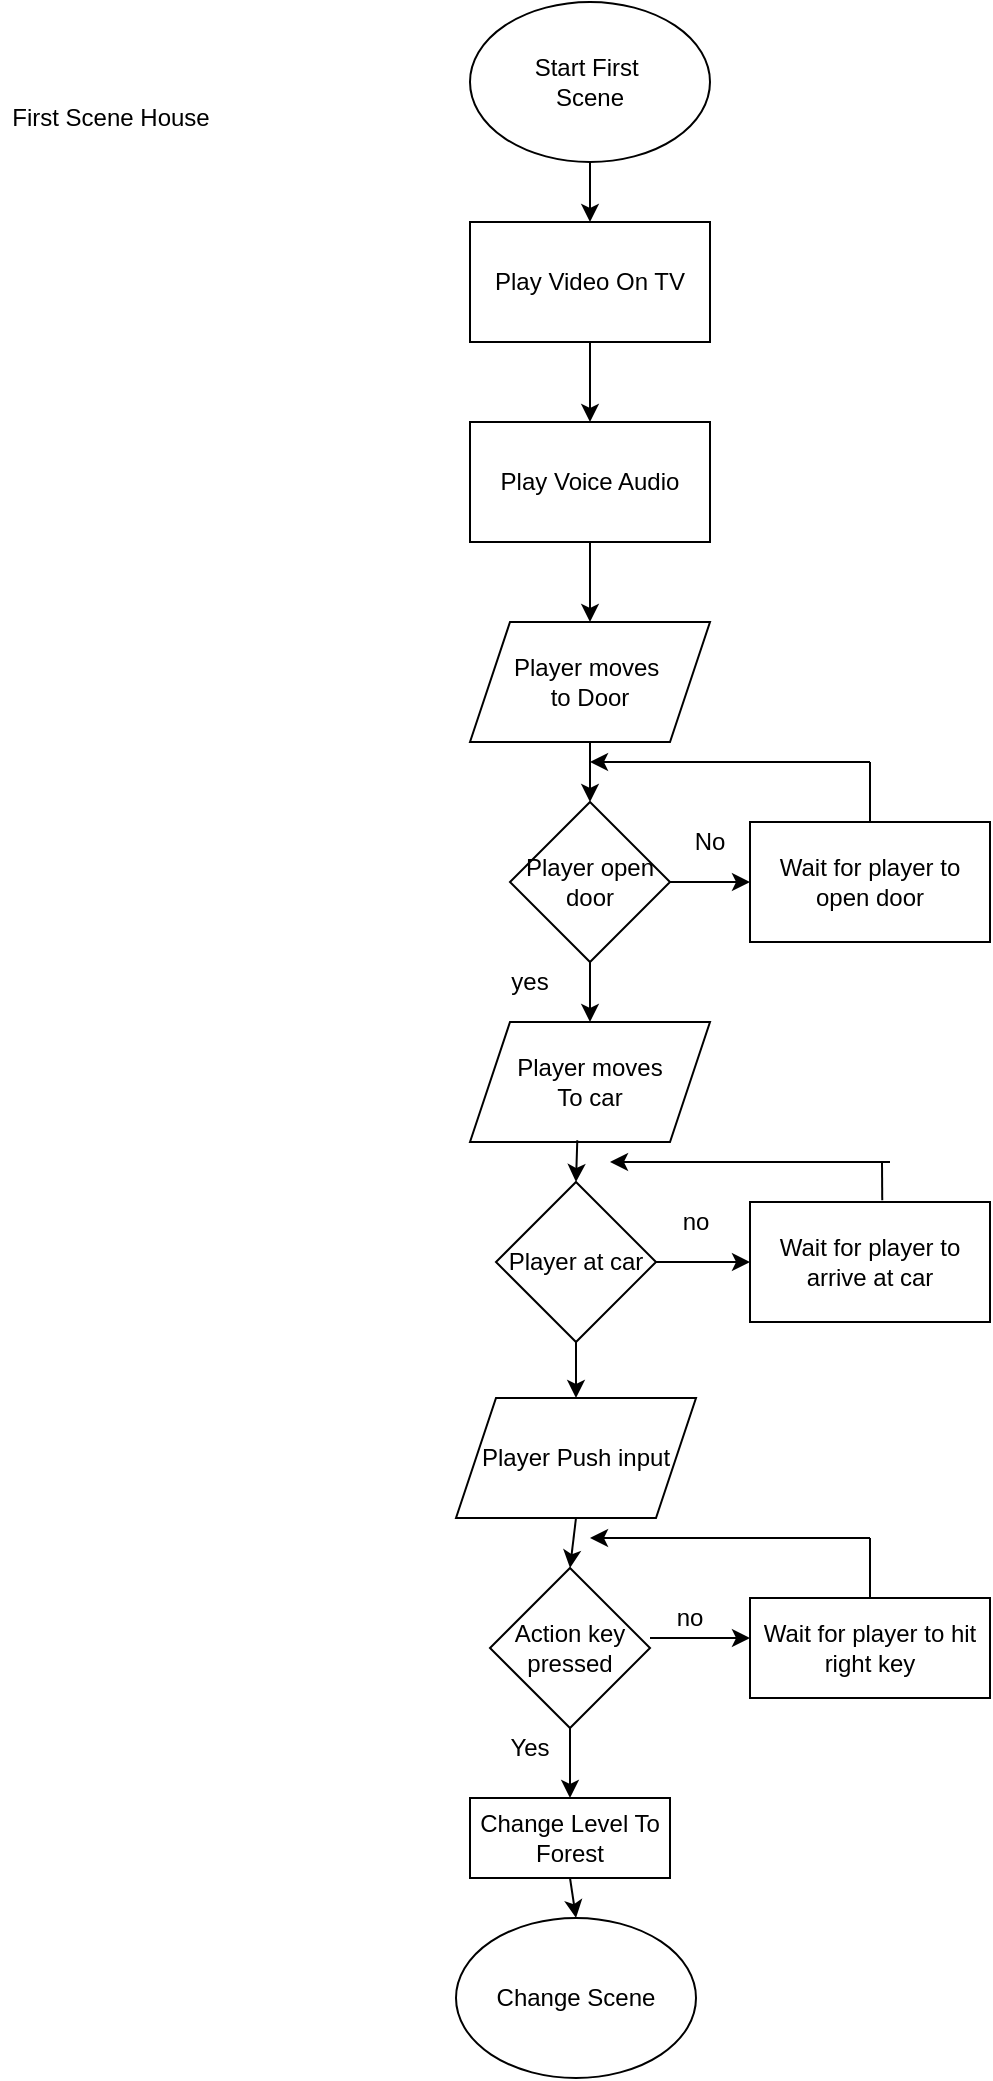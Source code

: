 <mxfile version="13.6.3" type="github" pages="2">
  <diagram name="Page-1" id="c7558073-3199-34d8-9f00-42111426c3f3">
    <mxGraphModel dx="775" dy="2898" grid="1" gridSize="10" guides="1" tooltips="1" connect="1" arrows="1" fold="1" page="1" pageScale="1" pageWidth="826" pageHeight="1169" background="#ffffff" math="0" shadow="0">
      <root>
        <mxCell id="0" />
        <mxCell id="1" parent="0" />
        <mxCell id="XMxbK8WsTa2ADnXvfVdc-96" value="Start First&amp;nbsp;&lt;br&gt;Scene" style="ellipse;whiteSpace=wrap;html=1;" vertex="1" parent="1">
          <mxGeometry x="300" y="-2338" width="120" height="80" as="geometry" />
        </mxCell>
        <mxCell id="XMxbK8WsTa2ADnXvfVdc-98" value="Play Video On TV" style="rounded=0;whiteSpace=wrap;html=1;" vertex="1" parent="1">
          <mxGeometry x="300" y="-2228" width="120" height="60" as="geometry" />
        </mxCell>
        <mxCell id="XMxbK8WsTa2ADnXvfVdc-99" value="" style="endArrow=classic;html=1;exitX=0.5;exitY=1;exitDx=0;exitDy=0;" edge="1" parent="1" source="XMxbK8WsTa2ADnXvfVdc-96">
          <mxGeometry width="50" height="50" relative="1" as="geometry">
            <mxPoint x="360" y="-2258" as="sourcePoint" />
            <mxPoint x="360" y="-2228" as="targetPoint" />
          </mxGeometry>
        </mxCell>
        <mxCell id="XMxbK8WsTa2ADnXvfVdc-100" value="" style="endArrow=classic;html=1;exitX=0.5;exitY=1;exitDx=0;exitDy=0;entryX=0.5;entryY=0;entryDx=0;entryDy=0;" edge="1" parent="1" source="XMxbK8WsTa2ADnXvfVdc-98" target="XMxbK8WsTa2ADnXvfVdc-101">
          <mxGeometry width="50" height="50" relative="1" as="geometry">
            <mxPoint x="380" y="-2098" as="sourcePoint" />
            <mxPoint x="360" y="-2088" as="targetPoint" />
          </mxGeometry>
        </mxCell>
        <mxCell id="XMxbK8WsTa2ADnXvfVdc-101" value="Play Voice Audio&lt;br&gt;" style="rounded=0;whiteSpace=wrap;html=1;" vertex="1" parent="1">
          <mxGeometry x="300" y="-2128" width="120" height="60" as="geometry" />
        </mxCell>
        <mxCell id="XMxbK8WsTa2ADnXvfVdc-103" value="" style="endArrow=classic;html=1;exitX=0.5;exitY=1;exitDx=0;exitDy=0;" edge="1" parent="1" source="XMxbK8WsTa2ADnXvfVdc-101">
          <mxGeometry width="50" height="50" relative="1" as="geometry">
            <mxPoint x="380" y="-2028" as="sourcePoint" />
            <mxPoint x="360" y="-2028" as="targetPoint" />
          </mxGeometry>
        </mxCell>
        <mxCell id="XMxbK8WsTa2ADnXvfVdc-104" value="Player moves&amp;nbsp;&lt;br&gt;to Door" style="shape=parallelogram;perimeter=parallelogramPerimeter;whiteSpace=wrap;html=1;fixedSize=1;" vertex="1" parent="1">
          <mxGeometry x="300" y="-2028" width="120" height="60" as="geometry" />
        </mxCell>
        <mxCell id="XMxbK8WsTa2ADnXvfVdc-105" value="" style="endArrow=classic;html=1;exitX=0.5;exitY=1;exitDx=0;exitDy=0;" edge="1" parent="1" source="XMxbK8WsTa2ADnXvfVdc-104">
          <mxGeometry width="50" height="50" relative="1" as="geometry">
            <mxPoint x="330" y="-1918" as="sourcePoint" />
            <mxPoint x="360" y="-1938" as="targetPoint" />
          </mxGeometry>
        </mxCell>
        <mxCell id="XMxbK8WsTa2ADnXvfVdc-106" value="Player open&lt;br&gt;door" style="rhombus;whiteSpace=wrap;html=1;" vertex="1" parent="1">
          <mxGeometry x="320" y="-1938" width="80" height="80" as="geometry" />
        </mxCell>
        <mxCell id="XMxbK8WsTa2ADnXvfVdc-107" value="" style="endArrow=classic;html=1;exitX=1;exitY=0.5;exitDx=0;exitDy=0;entryX=0;entryY=0.5;entryDx=0;entryDy=0;" edge="1" parent="1" source="XMxbK8WsTa2ADnXvfVdc-106" target="XMxbK8WsTa2ADnXvfVdc-110">
          <mxGeometry width="50" height="50" relative="1" as="geometry">
            <mxPoint x="320" y="-1818" as="sourcePoint" />
            <mxPoint x="420" y="-1898" as="targetPoint" />
          </mxGeometry>
        </mxCell>
        <mxCell id="XMxbK8WsTa2ADnXvfVdc-109" value="No&lt;br&gt;" style="text;html=1;strokeColor=none;fillColor=none;align=center;verticalAlign=middle;whiteSpace=wrap;rounded=0;" vertex="1" parent="1">
          <mxGeometry x="400" y="-1928" width="40" height="20" as="geometry" />
        </mxCell>
        <mxCell id="XMxbK8WsTa2ADnXvfVdc-110" value="Wait for player to open door&lt;br&gt;" style="rounded=0;whiteSpace=wrap;html=1;" vertex="1" parent="1">
          <mxGeometry x="440" y="-1928" width="120" height="60" as="geometry" />
        </mxCell>
        <mxCell id="XMxbK8WsTa2ADnXvfVdc-112" value="" style="endArrow=none;html=1;exitX=0.5;exitY=0;exitDx=0;exitDy=0;" edge="1" parent="1" source="XMxbK8WsTa2ADnXvfVdc-110">
          <mxGeometry width="50" height="50" relative="1" as="geometry">
            <mxPoint x="380" y="-1978" as="sourcePoint" />
            <mxPoint x="500" y="-1958" as="targetPoint" />
          </mxGeometry>
        </mxCell>
        <mxCell id="XMxbK8WsTa2ADnXvfVdc-113" value="" style="endArrow=classic;html=1;" edge="1" parent="1">
          <mxGeometry width="50" height="50" relative="1" as="geometry">
            <mxPoint x="500" y="-1958" as="sourcePoint" />
            <mxPoint x="360" y="-1958" as="targetPoint" />
          </mxGeometry>
        </mxCell>
        <mxCell id="XMxbK8WsTa2ADnXvfVdc-114" value="" style="endArrow=classic;html=1;exitX=0.5;exitY=1;exitDx=0;exitDy=0;" edge="1" parent="1" source="XMxbK8WsTa2ADnXvfVdc-106">
          <mxGeometry width="50" height="50" relative="1" as="geometry">
            <mxPoint x="340" y="-1808" as="sourcePoint" />
            <mxPoint x="360" y="-1828" as="targetPoint" />
          </mxGeometry>
        </mxCell>
        <mxCell id="XMxbK8WsTa2ADnXvfVdc-115" value="yes" style="text;html=1;strokeColor=none;fillColor=none;align=center;verticalAlign=middle;whiteSpace=wrap;rounded=0;" vertex="1" parent="1">
          <mxGeometry x="310" y="-1858" width="40" height="20" as="geometry" />
        </mxCell>
        <mxCell id="XMxbK8WsTa2ADnXvfVdc-116" value="Player moves&lt;br&gt;To car&lt;br&gt;" style="shape=parallelogram;perimeter=parallelogramPerimeter;whiteSpace=wrap;html=1;fixedSize=1;" vertex="1" parent="1">
          <mxGeometry x="300" y="-1828" width="120" height="60" as="geometry" />
        </mxCell>
        <mxCell id="XMxbK8WsTa2ADnXvfVdc-117" value="Player at car&lt;br&gt;" style="rhombus;whiteSpace=wrap;html=1;" vertex="1" parent="1">
          <mxGeometry x="313" y="-1748" width="80" height="80" as="geometry" />
        </mxCell>
        <mxCell id="XMxbK8WsTa2ADnXvfVdc-118" value="" style="endArrow=classic;html=1;exitX=0.447;exitY=0.986;exitDx=0;exitDy=0;exitPerimeter=0;entryX=0.5;entryY=0;entryDx=0;entryDy=0;" edge="1" parent="1" source="XMxbK8WsTa2ADnXvfVdc-116" target="XMxbK8WsTa2ADnXvfVdc-117">
          <mxGeometry width="50" height="50" relative="1" as="geometry">
            <mxPoint x="350" y="-1718" as="sourcePoint" />
            <mxPoint x="400" y="-1768" as="targetPoint" />
          </mxGeometry>
        </mxCell>
        <mxCell id="XMxbK8WsTa2ADnXvfVdc-119" value="no&lt;br&gt;" style="text;html=1;strokeColor=none;fillColor=none;align=center;verticalAlign=middle;whiteSpace=wrap;rounded=0;" vertex="1" parent="1">
          <mxGeometry x="393" y="-1738" width="40" height="20" as="geometry" />
        </mxCell>
        <mxCell id="XMxbK8WsTa2ADnXvfVdc-120" value="" style="endArrow=classic;html=1;exitX=1;exitY=0.5;exitDx=0;exitDy=0;" edge="1" parent="1" source="XMxbK8WsTa2ADnXvfVdc-117">
          <mxGeometry width="50" height="50" relative="1" as="geometry">
            <mxPoint x="400" y="-1668" as="sourcePoint" />
            <mxPoint x="440" y="-1708" as="targetPoint" />
          </mxGeometry>
        </mxCell>
        <mxCell id="XMxbK8WsTa2ADnXvfVdc-121" value="Wait for player to arrive at car" style="rounded=0;whiteSpace=wrap;html=1;" vertex="1" parent="1">
          <mxGeometry x="440" y="-1738" width="120" height="60" as="geometry" />
        </mxCell>
        <mxCell id="XMxbK8WsTa2ADnXvfVdc-122" value="" style="endArrow=none;html=1;exitX=0.551;exitY=-0.014;exitDx=0;exitDy=0;exitPerimeter=0;" edge="1" parent="1" source="XMxbK8WsTa2ADnXvfVdc-121">
          <mxGeometry width="50" height="50" relative="1" as="geometry">
            <mxPoint x="380" y="-1678" as="sourcePoint" />
            <mxPoint x="506" y="-1758" as="targetPoint" />
          </mxGeometry>
        </mxCell>
        <mxCell id="XMxbK8WsTa2ADnXvfVdc-123" value="" style="endArrow=classic;html=1;" edge="1" parent="1">
          <mxGeometry width="50" height="50" relative="1" as="geometry">
            <mxPoint x="510" y="-1758" as="sourcePoint" />
            <mxPoint x="370" y="-1758" as="targetPoint" />
          </mxGeometry>
        </mxCell>
        <mxCell id="XMxbK8WsTa2ADnXvfVdc-124" value="First Scene House&lt;br&gt;" style="text;html=1;align=center;verticalAlign=middle;resizable=0;points=[];autosize=1;" vertex="1" parent="1">
          <mxGeometry x="65" y="-2290" width="110" height="20" as="geometry" />
        </mxCell>
        <mxCell id="XMxbK8WsTa2ADnXvfVdc-125" value="" style="endArrow=classic;html=1;exitX=0.5;exitY=1;exitDx=0;exitDy=0;" edge="1" parent="1" source="XMxbK8WsTa2ADnXvfVdc-117">
          <mxGeometry width="50" height="50" relative="1" as="geometry">
            <mxPoint x="410" y="-1770" as="sourcePoint" />
            <mxPoint x="353" y="-1640" as="targetPoint" />
          </mxGeometry>
        </mxCell>
        <mxCell id="XMxbK8WsTa2ADnXvfVdc-127" value="Player Push input&lt;br&gt;" style="shape=parallelogram;perimeter=parallelogramPerimeter;whiteSpace=wrap;html=1;fixedSize=1;" vertex="1" parent="1">
          <mxGeometry x="293" y="-1640" width="120" height="60" as="geometry" />
        </mxCell>
        <mxCell id="XMxbK8WsTa2ADnXvfVdc-128" value="Action key pressed&lt;br&gt;" style="rhombus;whiteSpace=wrap;html=1;" vertex="1" parent="1">
          <mxGeometry x="310" y="-1555" width="80" height="80" as="geometry" />
        </mxCell>
        <mxCell id="XMxbK8WsTa2ADnXvfVdc-129" value="" style="endArrow=classic;html=1;exitX=0.5;exitY=1;exitDx=0;exitDy=0;entryX=0.5;entryY=0;entryDx=0;entryDy=0;" edge="1" parent="1" source="XMxbK8WsTa2ADnXvfVdc-127" target="XMxbK8WsTa2ADnXvfVdc-128">
          <mxGeometry width="50" height="50" relative="1" as="geometry">
            <mxPoint x="340" y="-1530" as="sourcePoint" />
            <mxPoint x="350" y="-1560" as="targetPoint" />
          </mxGeometry>
        </mxCell>
        <mxCell id="XMxbK8WsTa2ADnXvfVdc-130" value="no&lt;br&gt;" style="text;html=1;strokeColor=none;fillColor=none;align=center;verticalAlign=middle;whiteSpace=wrap;rounded=0;" vertex="1" parent="1">
          <mxGeometry x="390" y="-1540" width="40" height="20" as="geometry" />
        </mxCell>
        <mxCell id="XMxbK8WsTa2ADnXvfVdc-131" value="" style="endArrow=classic;html=1;exitX=0;exitY=1;exitDx=0;exitDy=0;" edge="1" parent="1" source="XMxbK8WsTa2ADnXvfVdc-130">
          <mxGeometry width="50" height="50" relative="1" as="geometry">
            <mxPoint x="400" y="-1470" as="sourcePoint" />
            <mxPoint x="440" y="-1520" as="targetPoint" />
          </mxGeometry>
        </mxCell>
        <mxCell id="XMxbK8WsTa2ADnXvfVdc-132" value="Wait for player to hit right key" style="rounded=0;whiteSpace=wrap;html=1;" vertex="1" parent="1">
          <mxGeometry x="440" y="-1540" width="120" height="50" as="geometry" />
        </mxCell>
        <mxCell id="XMxbK8WsTa2ADnXvfVdc-133" value="" style="endArrow=none;html=1;exitX=0.5;exitY=0;exitDx=0;exitDy=0;" edge="1" parent="1" source="XMxbK8WsTa2ADnXvfVdc-132">
          <mxGeometry width="50" height="50" relative="1" as="geometry">
            <mxPoint x="470" y="-1540" as="sourcePoint" />
            <mxPoint x="500" y="-1570" as="targetPoint" />
          </mxGeometry>
        </mxCell>
        <mxCell id="XMxbK8WsTa2ADnXvfVdc-134" value="" style="endArrow=classic;html=1;" edge="1" parent="1">
          <mxGeometry width="50" height="50" relative="1" as="geometry">
            <mxPoint x="500" y="-1570" as="sourcePoint" />
            <mxPoint x="360" y="-1570" as="targetPoint" />
          </mxGeometry>
        </mxCell>
        <mxCell id="XMxbK8WsTa2ADnXvfVdc-135" value="Yes" style="text;html=1;strokeColor=none;fillColor=none;align=center;verticalAlign=middle;whiteSpace=wrap;rounded=0;" vertex="1" parent="1">
          <mxGeometry x="310" y="-1475" width="40" height="20" as="geometry" />
        </mxCell>
        <mxCell id="XMxbK8WsTa2ADnXvfVdc-136" value="" style="endArrow=classic;html=1;" edge="1" parent="1">
          <mxGeometry width="50" height="50" relative="1" as="geometry">
            <mxPoint x="350" y="-1475" as="sourcePoint" />
            <mxPoint x="350" y="-1440" as="targetPoint" />
          </mxGeometry>
        </mxCell>
        <mxCell id="XMxbK8WsTa2ADnXvfVdc-137" value="Change Level To Forest&lt;br&gt;" style="rounded=0;whiteSpace=wrap;html=1;" vertex="1" parent="1">
          <mxGeometry x="300" y="-1440" width="100" height="40" as="geometry" />
        </mxCell>
        <mxCell id="J2BOZcWo1bYDgacf_RLs-2" value="Change Scene&lt;br&gt;" style="ellipse;whiteSpace=wrap;html=1;" vertex="1" parent="1">
          <mxGeometry x="293" y="-1380" width="120" height="80" as="geometry" />
        </mxCell>
        <mxCell id="J2BOZcWo1bYDgacf_RLs-3" value="" style="endArrow=classic;html=1;exitX=0.5;exitY=1;exitDx=0;exitDy=0;entryX=0.5;entryY=0;entryDx=0;entryDy=0;" edge="1" parent="1" source="XMxbK8WsTa2ADnXvfVdc-137" target="J2BOZcWo1bYDgacf_RLs-2">
          <mxGeometry width="50" height="50" relative="1" as="geometry">
            <mxPoint x="410" y="-1370" as="sourcePoint" />
            <mxPoint x="460" y="-1420" as="targetPoint" />
          </mxGeometry>
        </mxCell>
      </root>
    </mxGraphModel>
  </diagram>
  <diagram id="uDTA9fnWm-R9-3M3gkpA" name="Page-2">
    <mxGraphModel dx="775" dy="560" grid="1" gridSize="10" guides="1" tooltips="1" connect="1" arrows="1" fold="1" page="1" pageScale="1" pageWidth="827" pageHeight="1169" math="0" shadow="0">
      <root>
        <mxCell id="sJrDIXWh6V2aXwYP85S5-0" />
        <mxCell id="sJrDIXWh6V2aXwYP85S5-1" parent="sJrDIXWh6V2aXwYP85S5-0" />
      </root>
    </mxGraphModel>
  </diagram>
</mxfile>
